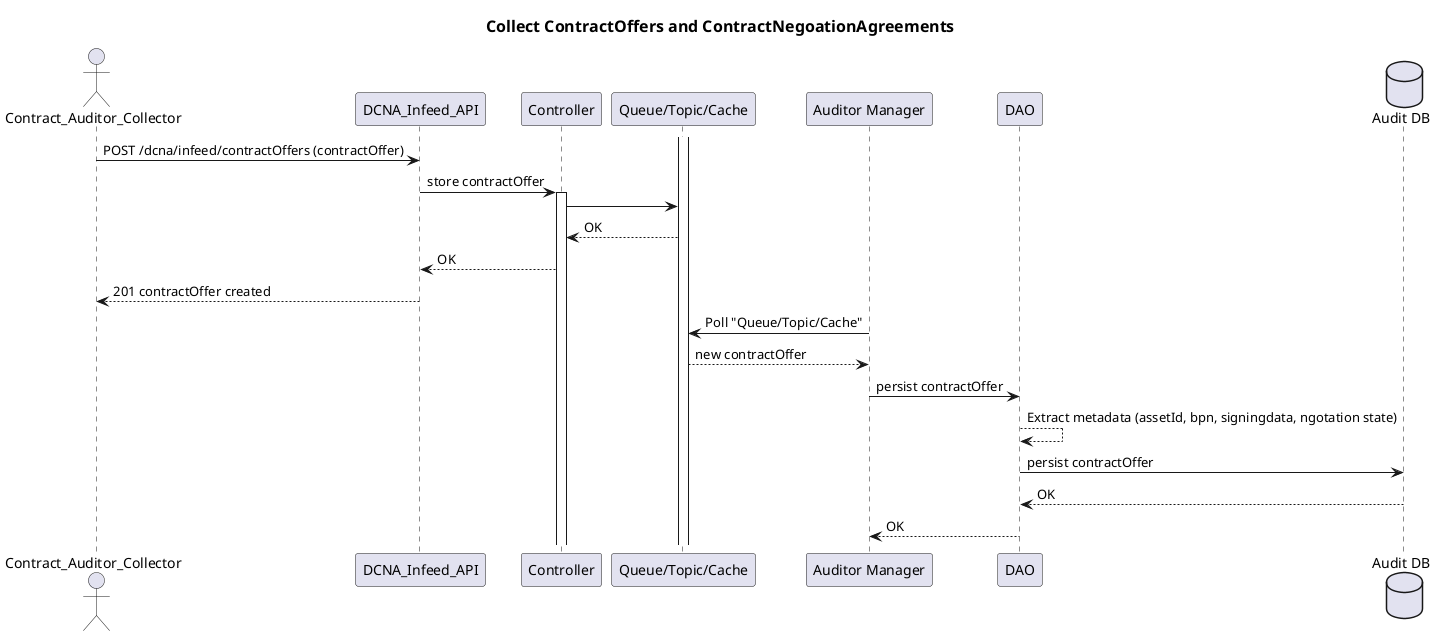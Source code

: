 @startuml
title
    == Collect ContractOffers and ContractNegoationAgreements
end title

actor "Contract_Auditor_Collector" as Contract_Auditor_Collector

participant DCNA_Infeed_API
participant Controller


participant "Queue/Topic/Cache" as Cache
activate Cache
participant "Auditor Manager" as Audit_Manager
participant DAO
database "Audit DB" as Audit_DB


Contract_Auditor_Collector -> DCNA_Infeed_API: POST /dcna/infeed/contractOffers (contractOffer)
DCNA_Infeed_API -> Controller : store contractOffer
activate Controller
Controller -> Cache
Controller <-- Cache : OK
DCNA_Infeed_API <-- Controller : OK
Contract_Auditor_Collector <-- DCNA_Infeed_API : 201 contractOffer created

Audit_Manager -> Cache: Poll "Queue/Topic/Cache"
Audit_Manager <-- Cache: new contractOffer
Audit_Manager -> DAO : persist contractOffer
DAO --> DAO : Extract metadata (assetId, bpn, signingdata, ngotation state)
DAO -> Audit_DB : persist contractOffer
DAO <-- Audit_DB : OK
Audit_Manager <-- DAO : OK

@enduml
